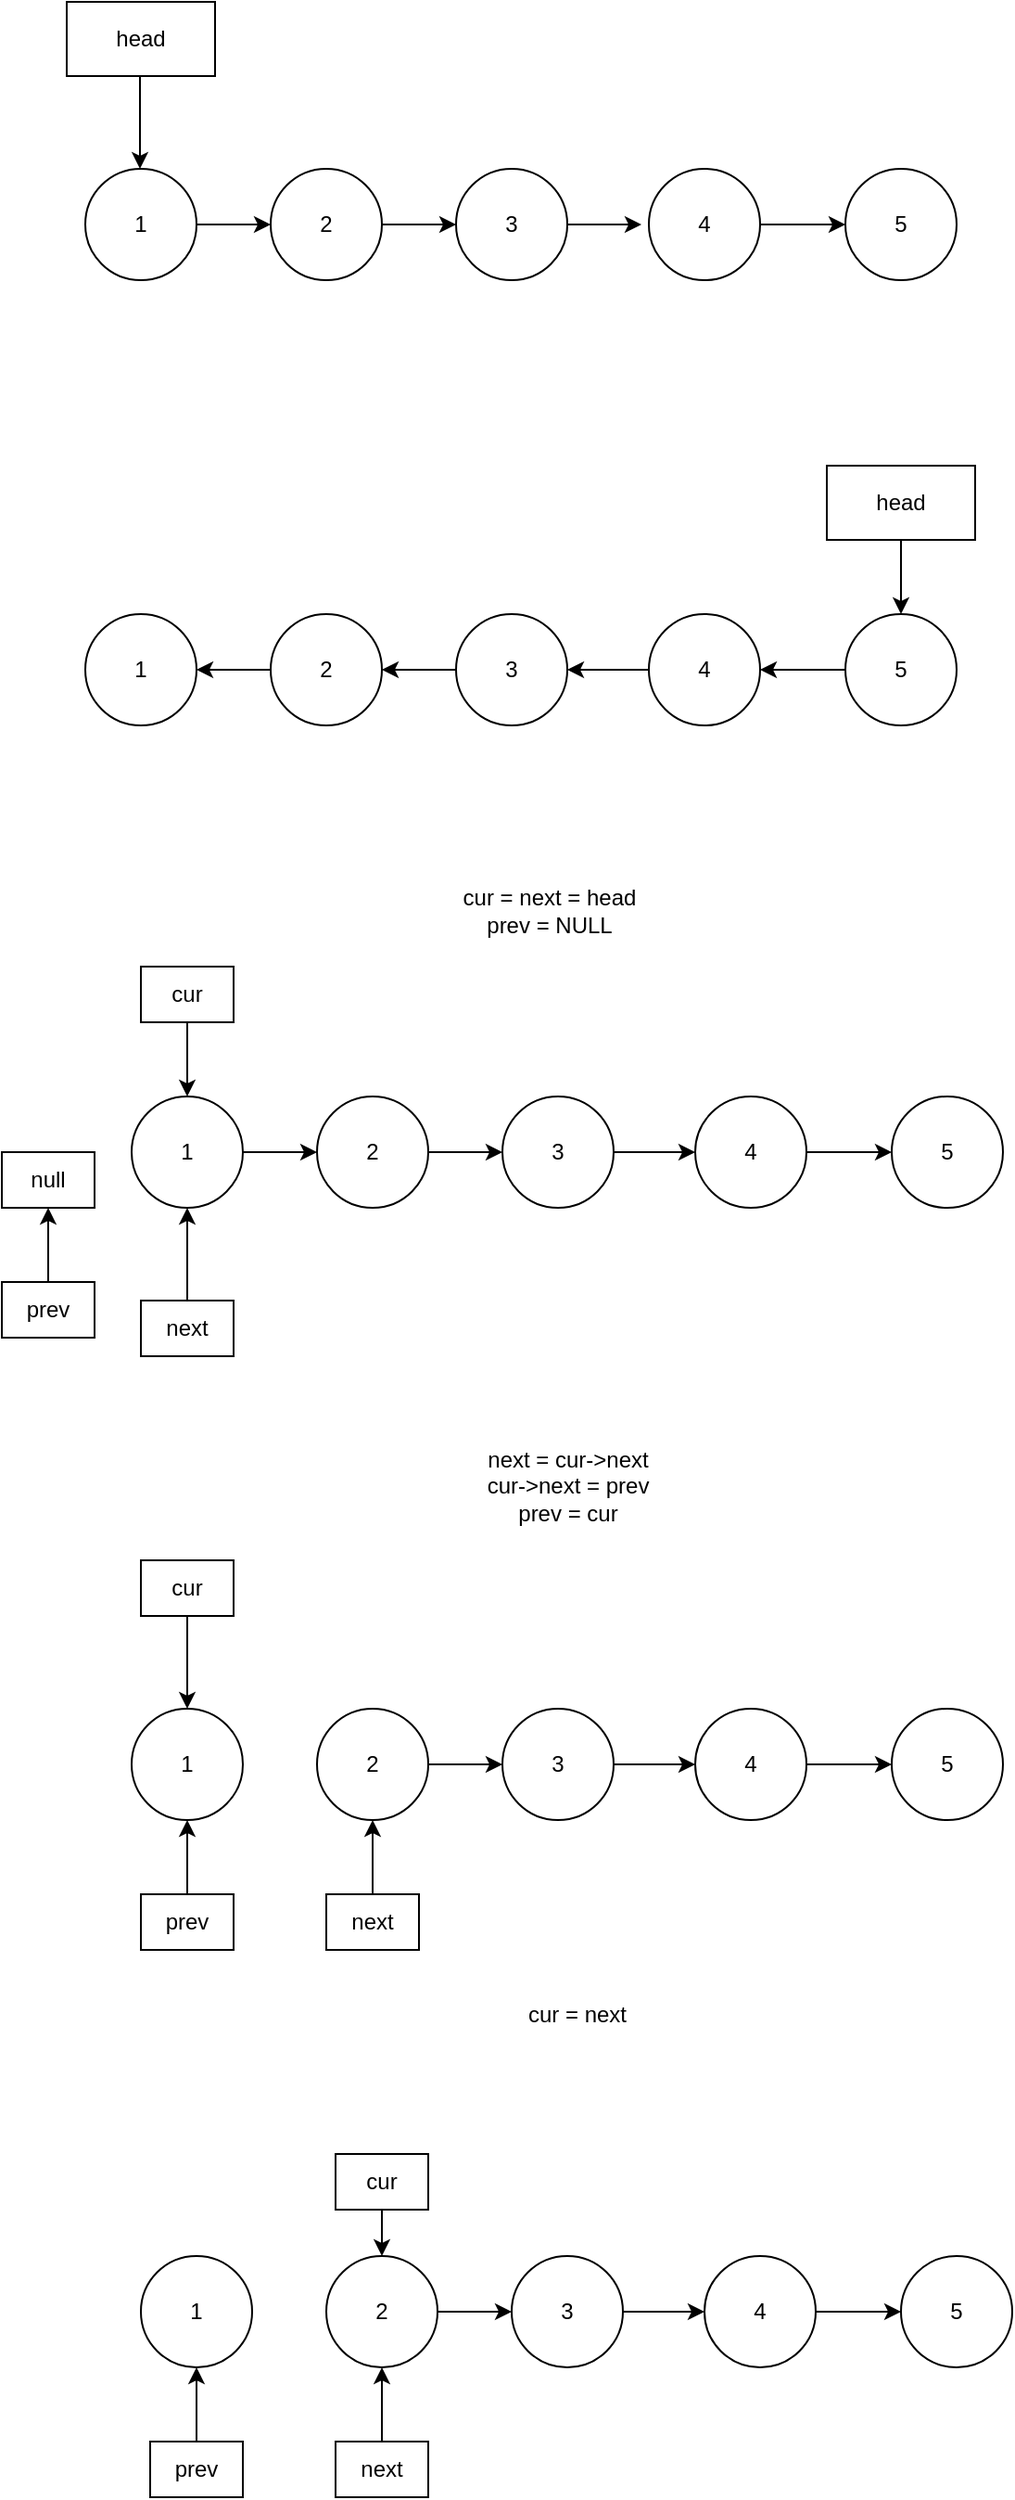 <mxfile version="20.8.16" type="device"><diagram name="第 1 页" id="jC_dONbD_SB9foHkSJn1"><mxGraphModel dx="1171" dy="691" grid="1" gridSize="10" guides="1" tooltips="1" connect="1" arrows="1" fold="1" page="1" pageScale="1" pageWidth="827" pageHeight="1169" math="0" shadow="0"><root><mxCell id="0"/><mxCell id="1" parent="0"/><mxCell id="nGcPrf7LIjP_V-szADEw-6" style="edgeStyle=orthogonalEdgeStyle;rounded=0;orthogonalLoop=1;jettySize=auto;html=1;exitX=1;exitY=0.5;exitDx=0;exitDy=0;entryX=0;entryY=0.5;entryDx=0;entryDy=0;" parent="1" source="nGcPrf7LIjP_V-szADEw-1" target="nGcPrf7LIjP_V-szADEw-2" edge="1"><mxGeometry relative="1" as="geometry"/></mxCell><mxCell id="nGcPrf7LIjP_V-szADEw-1" value="1" style="ellipse;whiteSpace=wrap;html=1;" parent="1" vertex="1"><mxGeometry x="50" y="110" width="60" height="60" as="geometry"/></mxCell><mxCell id="nGcPrf7LIjP_V-szADEw-7" style="edgeStyle=orthogonalEdgeStyle;rounded=0;orthogonalLoop=1;jettySize=auto;html=1;exitX=1;exitY=0.5;exitDx=0;exitDy=0;" parent="1" source="nGcPrf7LIjP_V-szADEw-2" target="nGcPrf7LIjP_V-szADEw-3" edge="1"><mxGeometry relative="1" as="geometry"/></mxCell><mxCell id="nGcPrf7LIjP_V-szADEw-2" value="2" style="ellipse;whiteSpace=wrap;html=1;" parent="1" vertex="1"><mxGeometry x="150" y="110" width="60" height="60" as="geometry"/></mxCell><mxCell id="nGcPrf7LIjP_V-szADEw-8" style="edgeStyle=orthogonalEdgeStyle;rounded=0;orthogonalLoop=1;jettySize=auto;html=1;exitX=1;exitY=0.5;exitDx=0;exitDy=0;" parent="1" source="nGcPrf7LIjP_V-szADEw-3" edge="1"><mxGeometry relative="1" as="geometry"><mxPoint x="350" y="140" as="targetPoint"/></mxGeometry></mxCell><mxCell id="nGcPrf7LIjP_V-szADEw-3" value="3" style="ellipse;whiteSpace=wrap;html=1;" parent="1" vertex="1"><mxGeometry x="250" y="110" width="60" height="60" as="geometry"/></mxCell><mxCell id="nGcPrf7LIjP_V-szADEw-9" style="edgeStyle=orthogonalEdgeStyle;rounded=0;orthogonalLoop=1;jettySize=auto;html=1;exitX=1;exitY=0.5;exitDx=0;exitDy=0;entryX=0;entryY=0.5;entryDx=0;entryDy=0;" parent="1" source="nGcPrf7LIjP_V-szADEw-4" target="nGcPrf7LIjP_V-szADEw-5" edge="1"><mxGeometry relative="1" as="geometry"/></mxCell><mxCell id="nGcPrf7LIjP_V-szADEw-4" value="4" style="ellipse;whiteSpace=wrap;html=1;" parent="1" vertex="1"><mxGeometry x="354" y="110" width="60" height="60" as="geometry"/></mxCell><mxCell id="nGcPrf7LIjP_V-szADEw-5" value="5" style="ellipse;whiteSpace=wrap;html=1;" parent="1" vertex="1"><mxGeometry x="460" y="110" width="60" height="60" as="geometry"/></mxCell><mxCell id="nGcPrf7LIjP_V-szADEw-11" value="" style="endArrow=classic;html=1;rounded=0;" parent="1" edge="1"><mxGeometry width="50" height="50" relative="1" as="geometry"><mxPoint x="79.5" y="60" as="sourcePoint"/><mxPoint x="79.5" y="110" as="targetPoint"/></mxGeometry></mxCell><mxCell id="nGcPrf7LIjP_V-szADEw-12" value="head" style="rounded=0;whiteSpace=wrap;html=1;" parent="1" vertex="1"><mxGeometry x="40" y="20" width="80" height="40" as="geometry"/></mxCell><mxCell id="nGcPrf7LIjP_V-szADEw-13" style="edgeStyle=orthogonalEdgeStyle;rounded=0;orthogonalLoop=1;jettySize=auto;html=1;exitX=1;exitY=0.5;exitDx=0;exitDy=0;entryX=1;entryY=0.5;entryDx=0;entryDy=0;" parent="1" source="nGcPrf7LIjP_V-szADEw-14" target="nGcPrf7LIjP_V-szADEw-14" edge="1"><mxGeometry relative="1" as="geometry"><Array as="points"/></mxGeometry></mxCell><mxCell id="nGcPrf7LIjP_V-szADEw-14" value="1" style="ellipse;whiteSpace=wrap;html=1;" parent="1" vertex="1"><mxGeometry x="50" y="350" width="60" height="60" as="geometry"/></mxCell><mxCell id="nGcPrf7LIjP_V-szADEw-22" style="edgeStyle=orthogonalEdgeStyle;rounded=0;orthogonalLoop=1;jettySize=auto;html=1;exitX=0;exitY=0.5;exitDx=0;exitDy=0;entryX=1;entryY=0.5;entryDx=0;entryDy=0;" parent="1" source="nGcPrf7LIjP_V-szADEw-16" target="nGcPrf7LIjP_V-szADEw-14" edge="1"><mxGeometry relative="1" as="geometry"/></mxCell><mxCell id="nGcPrf7LIjP_V-szADEw-16" value="2" style="ellipse;whiteSpace=wrap;html=1;" parent="1" vertex="1"><mxGeometry x="150" y="350" width="60" height="60" as="geometry"/></mxCell><mxCell id="nGcPrf7LIjP_V-szADEw-24" style="edgeStyle=orthogonalEdgeStyle;rounded=0;orthogonalLoop=1;jettySize=auto;html=1;exitX=0;exitY=0.5;exitDx=0;exitDy=0;entryX=1;entryY=0.5;entryDx=0;entryDy=0;" parent="1" source="nGcPrf7LIjP_V-szADEw-18" target="nGcPrf7LIjP_V-szADEw-16" edge="1"><mxGeometry relative="1" as="geometry"/></mxCell><mxCell id="nGcPrf7LIjP_V-szADEw-18" value="3" style="ellipse;whiteSpace=wrap;html=1;" parent="1" vertex="1"><mxGeometry x="250" y="350" width="60" height="60" as="geometry"/></mxCell><mxCell id="nGcPrf7LIjP_V-szADEw-25" style="edgeStyle=orthogonalEdgeStyle;rounded=0;orthogonalLoop=1;jettySize=auto;html=1;exitX=0;exitY=0.5;exitDx=0;exitDy=0;entryX=1;entryY=0.5;entryDx=0;entryDy=0;" parent="1" source="nGcPrf7LIjP_V-szADEw-20" target="nGcPrf7LIjP_V-szADEw-18" edge="1"><mxGeometry relative="1" as="geometry"/></mxCell><mxCell id="nGcPrf7LIjP_V-szADEw-20" value="4" style="ellipse;whiteSpace=wrap;html=1;" parent="1" vertex="1"><mxGeometry x="354" y="350" width="60" height="60" as="geometry"/></mxCell><mxCell id="nGcPrf7LIjP_V-szADEw-26" style="edgeStyle=orthogonalEdgeStyle;rounded=0;orthogonalLoop=1;jettySize=auto;html=1;exitX=0;exitY=0.5;exitDx=0;exitDy=0;" parent="1" source="nGcPrf7LIjP_V-szADEw-21" target="nGcPrf7LIjP_V-szADEw-20" edge="1"><mxGeometry relative="1" as="geometry"/></mxCell><mxCell id="nGcPrf7LIjP_V-szADEw-21" value="5" style="ellipse;whiteSpace=wrap;html=1;" parent="1" vertex="1"><mxGeometry x="460" y="350" width="60" height="60" as="geometry"/></mxCell><mxCell id="nGcPrf7LIjP_V-szADEw-28" style="edgeStyle=orthogonalEdgeStyle;rounded=0;orthogonalLoop=1;jettySize=auto;html=1;exitX=0.5;exitY=1;exitDx=0;exitDy=0;entryX=0.5;entryY=0;entryDx=0;entryDy=0;" parent="1" source="nGcPrf7LIjP_V-szADEw-27" target="nGcPrf7LIjP_V-szADEw-21" edge="1"><mxGeometry relative="1" as="geometry"/></mxCell><mxCell id="nGcPrf7LIjP_V-szADEw-27" value="head" style="rounded=0;whiteSpace=wrap;html=1;" parent="1" vertex="1"><mxGeometry x="450" y="270" width="80" height="40" as="geometry"/></mxCell><mxCell id="nGcPrf7LIjP_V-szADEw-39" style="edgeStyle=orthogonalEdgeStyle;rounded=0;orthogonalLoop=1;jettySize=auto;html=1;exitX=1;exitY=0.5;exitDx=0;exitDy=0;" parent="1" source="nGcPrf7LIjP_V-szADEw-40" edge="1"><mxGeometry relative="1" as="geometry"><mxPoint x="135" y="640" as="targetPoint"/></mxGeometry></mxCell><mxCell id="nGcPrf7LIjP_V-szADEw-61" style="edgeStyle=orthogonalEdgeStyle;rounded=0;orthogonalLoop=1;jettySize=auto;html=1;exitX=1;exitY=0.5;exitDx=0;exitDy=0;entryX=0;entryY=0.5;entryDx=0;entryDy=0;" parent="1" source="nGcPrf7LIjP_V-szADEw-40" target="nGcPrf7LIjP_V-szADEw-42" edge="1"><mxGeometry relative="1" as="geometry"/></mxCell><mxCell id="nGcPrf7LIjP_V-szADEw-40" value="1" style="ellipse;whiteSpace=wrap;html=1;" parent="1" vertex="1"><mxGeometry x="75" y="610" width="60" height="60" as="geometry"/></mxCell><mxCell id="nGcPrf7LIjP_V-szADEw-41" style="edgeStyle=orthogonalEdgeStyle;rounded=0;orthogonalLoop=1;jettySize=auto;html=1;exitX=1;exitY=0.5;exitDx=0;exitDy=0;" parent="1" source="nGcPrf7LIjP_V-szADEw-42" edge="1"><mxGeometry relative="1" as="geometry"><mxPoint x="235" y="640" as="targetPoint"/></mxGeometry></mxCell><mxCell id="nGcPrf7LIjP_V-szADEw-56" style="edgeStyle=orthogonalEdgeStyle;rounded=0;orthogonalLoop=1;jettySize=auto;html=1;exitX=1;exitY=0.5;exitDx=0;exitDy=0;" parent="1" source="nGcPrf7LIjP_V-szADEw-42" edge="1"><mxGeometry relative="1" as="geometry"><mxPoint x="275" y="640" as="targetPoint"/></mxGeometry></mxCell><mxCell id="nGcPrf7LIjP_V-szADEw-57" style="edgeStyle=orthogonalEdgeStyle;rounded=0;orthogonalLoop=1;jettySize=auto;html=1;entryX=1;entryY=0.5;entryDx=0;entryDy=0;" parent="1" target="nGcPrf7LIjP_V-szADEw-40" edge="1"><mxGeometry relative="1" as="geometry"><mxPoint x="135" y="640" as="sourcePoint"/></mxGeometry></mxCell><mxCell id="nGcPrf7LIjP_V-szADEw-58" style="edgeStyle=orthogonalEdgeStyle;rounded=0;orthogonalLoop=1;jettySize=auto;html=1;exitX=0;exitY=0.5;exitDx=0;exitDy=0;entryX=0;entryY=0.5;entryDx=0;entryDy=0;" parent="1" source="nGcPrf7LIjP_V-szADEw-42" target="nGcPrf7LIjP_V-szADEw-42" edge="1"><mxGeometry relative="1" as="geometry"><Array as="points"/></mxGeometry></mxCell><mxCell id="nGcPrf7LIjP_V-szADEw-42" value="2" style="ellipse;whiteSpace=wrap;html=1;" parent="1" vertex="1"><mxGeometry x="175" y="610" width="60" height="60" as="geometry"/></mxCell><mxCell id="nGcPrf7LIjP_V-szADEw-43" style="edgeStyle=orthogonalEdgeStyle;rounded=0;orthogonalLoop=1;jettySize=auto;html=1;exitX=1;exitY=0.5;exitDx=0;exitDy=0;entryX=0;entryY=0.5;entryDx=0;entryDy=0;" parent="1" source="nGcPrf7LIjP_V-szADEw-44" target="nGcPrf7LIjP_V-szADEw-46" edge="1"><mxGeometry relative="1" as="geometry"><mxPoint x="375" y="640" as="targetPoint"/></mxGeometry></mxCell><mxCell id="nGcPrf7LIjP_V-szADEw-55" style="edgeStyle=orthogonalEdgeStyle;rounded=0;orthogonalLoop=1;jettySize=auto;html=1;exitX=0;exitY=0.5;exitDx=0;exitDy=0;" parent="1" source="nGcPrf7LIjP_V-szADEw-44" edge="1"><mxGeometry relative="1" as="geometry"><mxPoint x="275" y="640" as="targetPoint"/></mxGeometry></mxCell><mxCell id="nGcPrf7LIjP_V-szADEw-44" value="3" style="ellipse;whiteSpace=wrap;html=1;" parent="1" vertex="1"><mxGeometry x="275" y="610" width="60" height="60" as="geometry"/></mxCell><mxCell id="nGcPrf7LIjP_V-szADEw-45" style="edgeStyle=orthogonalEdgeStyle;rounded=0;orthogonalLoop=1;jettySize=auto;html=1;exitX=1;exitY=0.5;exitDx=0;exitDy=0;entryX=0;entryY=0.5;entryDx=0;entryDy=0;" parent="1" source="nGcPrf7LIjP_V-szADEw-46" target="nGcPrf7LIjP_V-szADEw-47" edge="1"><mxGeometry relative="1" as="geometry"/></mxCell><mxCell id="nGcPrf7LIjP_V-szADEw-46" value="4" style="ellipse;whiteSpace=wrap;html=1;" parent="1" vertex="1"><mxGeometry x="379" y="610" width="60" height="60" as="geometry"/></mxCell><mxCell id="nGcPrf7LIjP_V-szADEw-47" value="5" style="ellipse;whiteSpace=wrap;html=1;" parent="1" vertex="1"><mxGeometry x="485" y="610" width="60" height="60" as="geometry"/></mxCell><mxCell id="nGcPrf7LIjP_V-szADEw-107" style="edgeStyle=orthogonalEdgeStyle;rounded=0;orthogonalLoop=1;jettySize=auto;html=1;exitX=0.5;exitY=1;exitDx=0;exitDy=0;entryX=0.5;entryY=0;entryDx=0;entryDy=0;" parent="1" source="nGcPrf7LIjP_V-szADEw-49" target="nGcPrf7LIjP_V-szADEw-40" edge="1"><mxGeometry relative="1" as="geometry"/></mxCell><mxCell id="nGcPrf7LIjP_V-szADEw-49" value="cur&lt;br&gt;" style="rounded=0;whiteSpace=wrap;html=1;" parent="1" vertex="1"><mxGeometry x="80" y="540" width="50" height="30" as="geometry"/></mxCell><mxCell id="nGcPrf7LIjP_V-szADEw-119" style="edgeStyle=orthogonalEdgeStyle;rounded=0;orthogonalLoop=1;jettySize=auto;html=1;exitX=0.5;exitY=0;exitDx=0;exitDy=0;entryX=0.5;entryY=1;entryDx=0;entryDy=0;" parent="1" source="nGcPrf7LIjP_V-szADEw-50" target="nGcPrf7LIjP_V-szADEw-118" edge="1"><mxGeometry relative="1" as="geometry"/></mxCell><mxCell id="nGcPrf7LIjP_V-szADEw-50" value="prev" style="rounded=0;whiteSpace=wrap;html=1;" parent="1" vertex="1"><mxGeometry x="5" y="710" width="50" height="30" as="geometry"/></mxCell><mxCell id="nGcPrf7LIjP_V-szADEw-112" style="edgeStyle=orthogonalEdgeStyle;rounded=0;orthogonalLoop=1;jettySize=auto;html=1;exitX=0.5;exitY=0;exitDx=0;exitDy=0;entryX=0.5;entryY=1;entryDx=0;entryDy=0;" parent="1" source="nGcPrf7LIjP_V-szADEw-51" target="nGcPrf7LIjP_V-szADEw-40" edge="1"><mxGeometry relative="1" as="geometry"/></mxCell><mxCell id="nGcPrf7LIjP_V-szADEw-51" value="next" style="rounded=0;whiteSpace=wrap;html=1;" parent="1" vertex="1"><mxGeometry x="80" y="720" width="50" height="30" as="geometry"/></mxCell><mxCell id="nGcPrf7LIjP_V-szADEw-60" value="next = cur-&amp;gt;next&lt;br&gt;cur-&amp;gt;next = prev&lt;br&gt;prev = cur" style="text;html=1;align=center;verticalAlign=middle;resizable=0;points=[];autosize=1;strokeColor=none;fillColor=none;" parent="1" vertex="1"><mxGeometry x="255" y="790" width="110" height="60" as="geometry"/></mxCell><mxCell id="nGcPrf7LIjP_V-szADEw-62" style="edgeStyle=orthogonalEdgeStyle;rounded=0;orthogonalLoop=1;jettySize=auto;html=1;exitX=1;exitY=0.5;exitDx=0;exitDy=0;" parent="1" source="nGcPrf7LIjP_V-szADEw-64" edge="1"><mxGeometry relative="1" as="geometry"><mxPoint x="135" y="970" as="targetPoint"/></mxGeometry></mxCell><mxCell id="nGcPrf7LIjP_V-szADEw-63" style="edgeStyle=orthogonalEdgeStyle;rounded=0;orthogonalLoop=1;jettySize=auto;html=1;exitX=1;exitY=0.5;exitDx=0;exitDy=0;" parent="1" source="nGcPrf7LIjP_V-szADEw-64" edge="1"><mxGeometry relative="1" as="geometry"><mxPoint x="135" y="970" as="targetPoint"/></mxGeometry></mxCell><mxCell id="nGcPrf7LIjP_V-szADEw-64" value="1" style="ellipse;whiteSpace=wrap;html=1;" parent="1" vertex="1"><mxGeometry x="75" y="940" width="60" height="60" as="geometry"/></mxCell><mxCell id="nGcPrf7LIjP_V-szADEw-65" style="edgeStyle=orthogonalEdgeStyle;rounded=0;orthogonalLoop=1;jettySize=auto;html=1;exitX=1;exitY=0.5;exitDx=0;exitDy=0;" parent="1" source="nGcPrf7LIjP_V-szADEw-69" edge="1"><mxGeometry relative="1" as="geometry"><mxPoint x="235" y="970" as="targetPoint"/></mxGeometry></mxCell><mxCell id="nGcPrf7LIjP_V-szADEw-66" style="edgeStyle=orthogonalEdgeStyle;rounded=0;orthogonalLoop=1;jettySize=auto;html=1;exitX=1;exitY=0.5;exitDx=0;exitDy=0;" parent="1" source="nGcPrf7LIjP_V-szADEw-69" edge="1"><mxGeometry relative="1" as="geometry"><mxPoint x="275" y="970" as="targetPoint"/></mxGeometry></mxCell><mxCell id="nGcPrf7LIjP_V-szADEw-67" style="edgeStyle=orthogonalEdgeStyle;rounded=0;orthogonalLoop=1;jettySize=auto;html=1;entryX=1;entryY=0.5;entryDx=0;entryDy=0;" parent="1" target="nGcPrf7LIjP_V-szADEw-64" edge="1"><mxGeometry relative="1" as="geometry"><mxPoint x="135" y="970" as="sourcePoint"/></mxGeometry></mxCell><mxCell id="nGcPrf7LIjP_V-szADEw-68" style="edgeStyle=orthogonalEdgeStyle;rounded=0;orthogonalLoop=1;jettySize=auto;html=1;exitX=0;exitY=0.5;exitDx=0;exitDy=0;entryX=0;entryY=0.5;entryDx=0;entryDy=0;" parent="1" source="nGcPrf7LIjP_V-szADEw-69" target="nGcPrf7LIjP_V-szADEw-69" edge="1"><mxGeometry relative="1" as="geometry"><Array as="points"/></mxGeometry></mxCell><mxCell id="nGcPrf7LIjP_V-szADEw-69" value="2" style="ellipse;whiteSpace=wrap;html=1;" parent="1" vertex="1"><mxGeometry x="175" y="940" width="60" height="60" as="geometry"/></mxCell><mxCell id="nGcPrf7LIjP_V-szADEw-70" style="edgeStyle=orthogonalEdgeStyle;rounded=0;orthogonalLoop=1;jettySize=auto;html=1;exitX=1;exitY=0.5;exitDx=0;exitDy=0;entryX=0;entryY=0.5;entryDx=0;entryDy=0;" parent="1" source="nGcPrf7LIjP_V-szADEw-72" target="nGcPrf7LIjP_V-szADEw-74" edge="1"><mxGeometry relative="1" as="geometry"><mxPoint x="375" y="970" as="targetPoint"/><Array as="points"/></mxGeometry></mxCell><mxCell id="nGcPrf7LIjP_V-szADEw-71" style="edgeStyle=orthogonalEdgeStyle;rounded=0;orthogonalLoop=1;jettySize=auto;html=1;exitX=0;exitY=0.5;exitDx=0;exitDy=0;" parent="1" source="nGcPrf7LIjP_V-szADEw-72" edge="1"><mxGeometry relative="1" as="geometry"><mxPoint x="275" y="970" as="targetPoint"/></mxGeometry></mxCell><mxCell id="nGcPrf7LIjP_V-szADEw-72" value="3" style="ellipse;whiteSpace=wrap;html=1;" parent="1" vertex="1"><mxGeometry x="275" y="940" width="60" height="60" as="geometry"/></mxCell><mxCell id="nGcPrf7LIjP_V-szADEw-73" style="edgeStyle=orthogonalEdgeStyle;rounded=0;orthogonalLoop=1;jettySize=auto;html=1;exitX=1;exitY=0.5;exitDx=0;exitDy=0;entryX=0;entryY=0.5;entryDx=0;entryDy=0;" parent="1" source="nGcPrf7LIjP_V-szADEw-74" target="nGcPrf7LIjP_V-szADEw-75" edge="1"><mxGeometry relative="1" as="geometry"/></mxCell><mxCell id="nGcPrf7LIjP_V-szADEw-74" value="4" style="ellipse;whiteSpace=wrap;html=1;" parent="1" vertex="1"><mxGeometry x="379" y="940" width="60" height="60" as="geometry"/></mxCell><mxCell id="nGcPrf7LIjP_V-szADEw-75" value="5" style="ellipse;whiteSpace=wrap;html=1;" parent="1" vertex="1"><mxGeometry x="485" y="940" width="60" height="60" as="geometry"/></mxCell><mxCell id="nGcPrf7LIjP_V-szADEw-109" style="edgeStyle=orthogonalEdgeStyle;rounded=0;orthogonalLoop=1;jettySize=auto;html=1;exitX=0.5;exitY=1;exitDx=0;exitDy=0;entryX=0.5;entryY=0;entryDx=0;entryDy=0;" parent="1" source="nGcPrf7LIjP_V-szADEw-77" target="nGcPrf7LIjP_V-szADEw-64" edge="1"><mxGeometry relative="1" as="geometry"><mxPoint x="205" y="935" as="targetPoint"/><Array as="points"><mxPoint x="105" y="913"/><mxPoint x="105" y="913"/></Array></mxGeometry></mxCell><mxCell id="nGcPrf7LIjP_V-szADEw-77" value="cur&lt;br&gt;" style="rounded=0;whiteSpace=wrap;html=1;" parent="1" vertex="1"><mxGeometry x="80" y="860" width="50" height="30" as="geometry"/></mxCell><mxCell id="nGcPrf7LIjP_V-szADEw-78" style="edgeStyle=orthogonalEdgeStyle;rounded=0;orthogonalLoop=1;jettySize=auto;html=1;exitX=0.5;exitY=0;exitDx=0;exitDy=0;entryX=0.5;entryY=1;entryDx=0;entryDy=0;" parent="1" source="nGcPrf7LIjP_V-szADEw-79" target="nGcPrf7LIjP_V-szADEw-64" edge="1"><mxGeometry relative="1" as="geometry"/></mxCell><mxCell id="nGcPrf7LIjP_V-szADEw-79" value="prev" style="rounded=0;whiteSpace=wrap;html=1;" parent="1" vertex="1"><mxGeometry x="80" y="1040" width="50" height="30" as="geometry"/></mxCell><mxCell id="nGcPrf7LIjP_V-szADEw-114" style="edgeStyle=orthogonalEdgeStyle;rounded=0;orthogonalLoop=1;jettySize=auto;html=1;exitX=0.5;exitY=0;exitDx=0;exitDy=0;entryX=0.5;entryY=1;entryDx=0;entryDy=0;" parent="1" source="nGcPrf7LIjP_V-szADEw-81" target="nGcPrf7LIjP_V-szADEw-69" edge="1"><mxGeometry relative="1" as="geometry"/></mxCell><mxCell id="nGcPrf7LIjP_V-szADEw-81" value="next" style="rounded=0;whiteSpace=wrap;html=1;" parent="1" vertex="1"><mxGeometry x="180" y="1040" width="50" height="30" as="geometry"/></mxCell><mxCell id="nGcPrf7LIjP_V-szADEw-83" value="cur = next" style="text;html=1;align=center;verticalAlign=middle;resizable=0;points=[];autosize=1;strokeColor=none;fillColor=none;" parent="1" vertex="1"><mxGeometry x="275" y="1090" width="80" height="30" as="geometry"/></mxCell><mxCell id="nGcPrf7LIjP_V-szADEw-85" style="edgeStyle=orthogonalEdgeStyle;rounded=0;orthogonalLoop=1;jettySize=auto;html=1;exitX=1;exitY=0.5;exitDx=0;exitDy=0;" parent="1" source="nGcPrf7LIjP_V-szADEw-87" edge="1"><mxGeometry relative="1" as="geometry"><mxPoint x="140" y="1265" as="targetPoint"/></mxGeometry></mxCell><mxCell id="nGcPrf7LIjP_V-szADEw-86" style="edgeStyle=orthogonalEdgeStyle;rounded=0;orthogonalLoop=1;jettySize=auto;html=1;exitX=1;exitY=0.5;exitDx=0;exitDy=0;" parent="1" source="nGcPrf7LIjP_V-szADEw-87" edge="1"><mxGeometry relative="1" as="geometry"><mxPoint x="140" y="1265" as="targetPoint"/></mxGeometry></mxCell><mxCell id="nGcPrf7LIjP_V-szADEw-87" value="1" style="ellipse;whiteSpace=wrap;html=1;" parent="1" vertex="1"><mxGeometry x="80" y="1235" width="60" height="60" as="geometry"/></mxCell><mxCell id="nGcPrf7LIjP_V-szADEw-88" style="edgeStyle=orthogonalEdgeStyle;rounded=0;orthogonalLoop=1;jettySize=auto;html=1;exitX=1;exitY=0.5;exitDx=0;exitDy=0;" parent="1" source="nGcPrf7LIjP_V-szADEw-93" edge="1"><mxGeometry relative="1" as="geometry"><mxPoint x="240" y="1265" as="targetPoint"/></mxGeometry></mxCell><mxCell id="nGcPrf7LIjP_V-szADEw-89" style="edgeStyle=orthogonalEdgeStyle;rounded=0;orthogonalLoop=1;jettySize=auto;html=1;exitX=1;exitY=0.5;exitDx=0;exitDy=0;" parent="1" source="nGcPrf7LIjP_V-szADEw-93" edge="1"><mxGeometry relative="1" as="geometry"><mxPoint x="280" y="1265" as="targetPoint"/></mxGeometry></mxCell><mxCell id="nGcPrf7LIjP_V-szADEw-90" style="edgeStyle=orthogonalEdgeStyle;rounded=0;orthogonalLoop=1;jettySize=auto;html=1;entryX=1;entryY=0.5;entryDx=0;entryDy=0;" parent="1" target="nGcPrf7LIjP_V-szADEw-87" edge="1"><mxGeometry relative="1" as="geometry"><mxPoint x="140" y="1265" as="sourcePoint"/></mxGeometry></mxCell><mxCell id="nGcPrf7LIjP_V-szADEw-91" style="edgeStyle=orthogonalEdgeStyle;rounded=0;orthogonalLoop=1;jettySize=auto;html=1;exitX=0;exitY=0.5;exitDx=0;exitDy=0;entryX=0;entryY=0.5;entryDx=0;entryDy=0;" parent="1" source="nGcPrf7LIjP_V-szADEw-93" target="nGcPrf7LIjP_V-szADEw-93" edge="1"><mxGeometry relative="1" as="geometry"><Array as="points"/></mxGeometry></mxCell><mxCell id="nGcPrf7LIjP_V-szADEw-93" value="2" style="ellipse;whiteSpace=wrap;html=1;" parent="1" vertex="1"><mxGeometry x="180" y="1235" width="60" height="60" as="geometry"/></mxCell><mxCell id="nGcPrf7LIjP_V-szADEw-94" style="edgeStyle=orthogonalEdgeStyle;rounded=0;orthogonalLoop=1;jettySize=auto;html=1;exitX=1;exitY=0.5;exitDx=0;exitDy=0;entryX=0;entryY=0.5;entryDx=0;entryDy=0;" parent="1" source="nGcPrf7LIjP_V-szADEw-96" target="nGcPrf7LIjP_V-szADEw-98" edge="1"><mxGeometry relative="1" as="geometry"><mxPoint x="380" y="1265" as="targetPoint"/></mxGeometry></mxCell><mxCell id="nGcPrf7LIjP_V-szADEw-95" style="edgeStyle=orthogonalEdgeStyle;rounded=0;orthogonalLoop=1;jettySize=auto;html=1;exitX=0;exitY=0.5;exitDx=0;exitDy=0;" parent="1" source="nGcPrf7LIjP_V-szADEw-96" edge="1"><mxGeometry relative="1" as="geometry"><mxPoint x="280" y="1265" as="targetPoint"/></mxGeometry></mxCell><mxCell id="nGcPrf7LIjP_V-szADEw-96" value="3" style="ellipse;whiteSpace=wrap;html=1;" parent="1" vertex="1"><mxGeometry x="280" y="1235" width="60" height="60" as="geometry"/></mxCell><mxCell id="nGcPrf7LIjP_V-szADEw-97" style="edgeStyle=orthogonalEdgeStyle;rounded=0;orthogonalLoop=1;jettySize=auto;html=1;exitX=1;exitY=0.5;exitDx=0;exitDy=0;entryX=0;entryY=0.5;entryDx=0;entryDy=0;" parent="1" source="nGcPrf7LIjP_V-szADEw-98" target="nGcPrf7LIjP_V-szADEw-99" edge="1"><mxGeometry relative="1" as="geometry"/></mxCell><mxCell id="nGcPrf7LIjP_V-szADEw-98" value="4" style="ellipse;whiteSpace=wrap;html=1;" parent="1" vertex="1"><mxGeometry x="384" y="1235" width="60" height="60" as="geometry"/></mxCell><mxCell id="nGcPrf7LIjP_V-szADEw-99" value="5" style="ellipse;whiteSpace=wrap;html=1;" parent="1" vertex="1"><mxGeometry x="490" y="1235" width="60" height="60" as="geometry"/></mxCell><mxCell id="nGcPrf7LIjP_V-szADEw-100" style="edgeStyle=orthogonalEdgeStyle;rounded=0;orthogonalLoop=1;jettySize=auto;html=1;exitX=0.5;exitY=1;exitDx=0;exitDy=0;entryX=0.5;entryY=0;entryDx=0;entryDy=0;" parent="1" source="nGcPrf7LIjP_V-szADEw-101" target="nGcPrf7LIjP_V-szADEw-93" edge="1"><mxGeometry relative="1" as="geometry"/></mxCell><mxCell id="nGcPrf7LIjP_V-szADEw-101" value="cur&lt;br&gt;" style="rounded=0;whiteSpace=wrap;html=1;" parent="1" vertex="1"><mxGeometry x="185" y="1180" width="50" height="30" as="geometry"/></mxCell><mxCell id="nGcPrf7LIjP_V-szADEw-111" style="edgeStyle=orthogonalEdgeStyle;rounded=0;orthogonalLoop=1;jettySize=auto;html=1;exitX=0.5;exitY=0;exitDx=0;exitDy=0;entryX=0.5;entryY=1;entryDx=0;entryDy=0;" parent="1" source="nGcPrf7LIjP_V-szADEw-103" target="nGcPrf7LIjP_V-szADEw-87" edge="1"><mxGeometry relative="1" as="geometry"><mxPoint x="210" y="1300" as="targetPoint"/></mxGeometry></mxCell><mxCell id="nGcPrf7LIjP_V-szADEw-103" value="prev" style="rounded=0;whiteSpace=wrap;html=1;" parent="1" vertex="1"><mxGeometry x="85" y="1335" width="50" height="30" as="geometry"/></mxCell><mxCell id="nGcPrf7LIjP_V-szADEw-104" style="edgeStyle=orthogonalEdgeStyle;rounded=0;orthogonalLoop=1;jettySize=auto;html=1;exitX=0.5;exitY=0;exitDx=0;exitDy=0;entryX=0.5;entryY=1;entryDx=0;entryDy=0;" parent="1" source="nGcPrf7LIjP_V-szADEw-105" target="nGcPrf7LIjP_V-szADEw-93" edge="1"><mxGeometry relative="1" as="geometry"><mxPoint x="230" y="1305" as="targetPoint"/><Array as="points"><mxPoint x="210" y="1310"/><mxPoint x="210" y="1310"/></Array></mxGeometry></mxCell><mxCell id="nGcPrf7LIjP_V-szADEw-105" value="next" style="rounded=0;whiteSpace=wrap;html=1;" parent="1" vertex="1"><mxGeometry x="185" y="1335" width="50" height="30" as="geometry"/></mxCell><mxCell id="nGcPrf7LIjP_V-szADEw-113" value="cur = next = head&lt;br&gt;prev = NULL&lt;br&gt;" style="text;html=1;align=center;verticalAlign=middle;resizable=0;points=[];autosize=1;strokeColor=none;fillColor=none;" parent="1" vertex="1"><mxGeometry x="240" y="490" width="120" height="40" as="geometry"/></mxCell><mxCell id="nGcPrf7LIjP_V-szADEw-118" value="null" style="whiteSpace=wrap;html=1;" parent="1" vertex="1"><mxGeometry x="5" y="640" width="50" height="30" as="geometry"/></mxCell></root></mxGraphModel></diagram></mxfile>